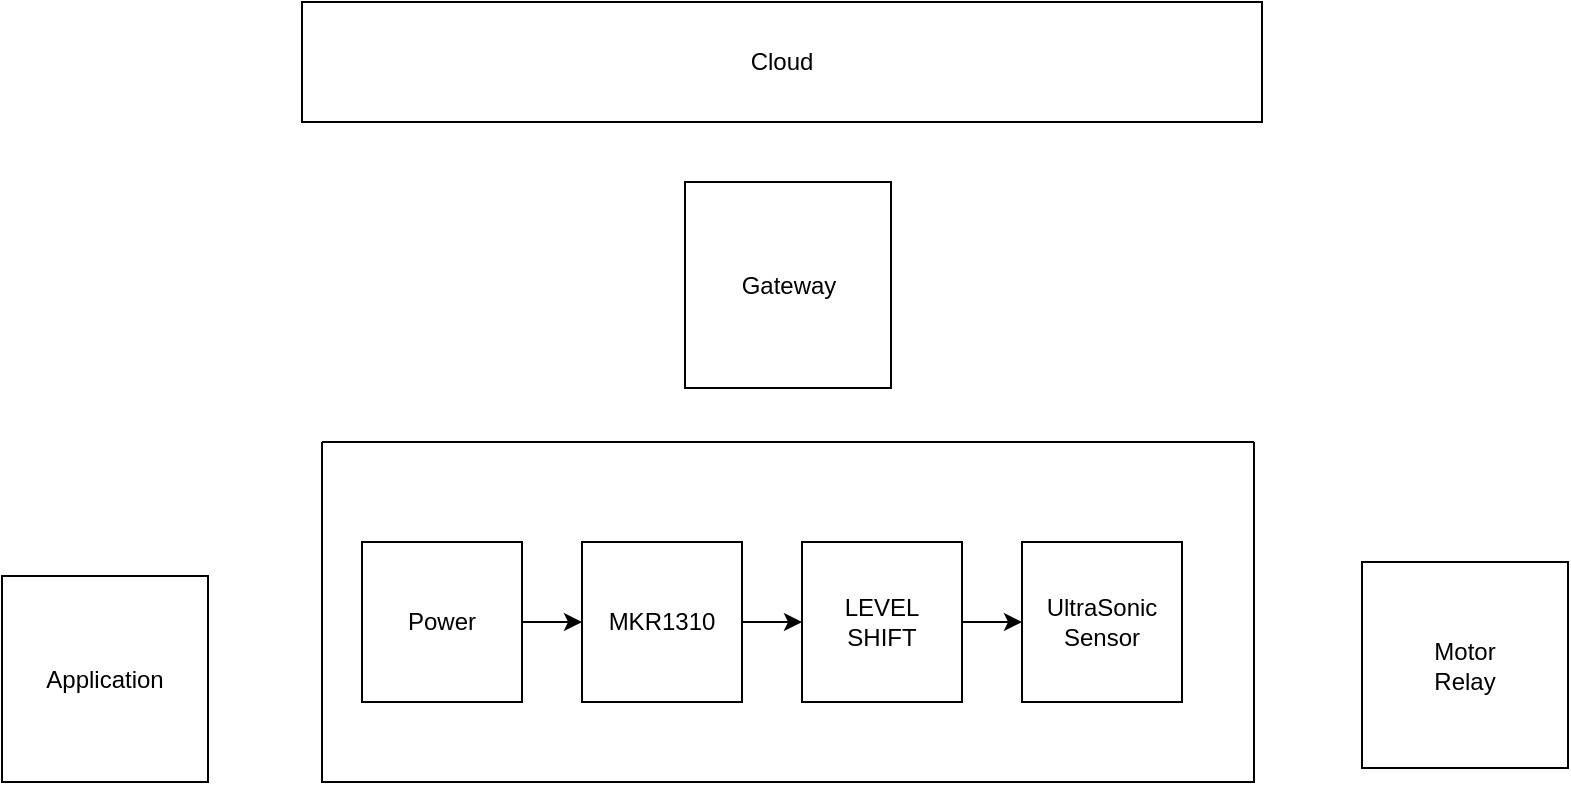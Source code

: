 <mxfile version="25.0.3">
  <diagram name="Page-1" id="Wq7MOc8dj08yNdRh3f31">
    <mxGraphModel dx="1058" dy="592" grid="1" gridSize="10" guides="1" tooltips="1" connect="1" arrows="1" fold="1" page="1" pageScale="1" pageWidth="850" pageHeight="1100" math="0" shadow="0">
      <root>
        <mxCell id="0" />
        <mxCell id="1" parent="0" />
        <mxCell id="A4NV4GKSswzCM_kaXUeC-9" value="" style="group" vertex="1" connectable="0" parent="1">
          <mxGeometry x="210" y="720" width="466" height="170" as="geometry" />
        </mxCell>
        <mxCell id="A4NV4GKSswzCM_kaXUeC-2" value="LEVEL&lt;div&gt;SHIFT&lt;/div&gt;" style="whiteSpace=wrap;html=1;aspect=fixed;" vertex="1" parent="A4NV4GKSswzCM_kaXUeC-9">
          <mxGeometry x="240" y="50" width="80" height="80" as="geometry" />
        </mxCell>
        <mxCell id="A4NV4GKSswzCM_kaXUeC-3" value="UltraSonic&lt;div&gt;Sensor&lt;/div&gt;" style="whiteSpace=wrap;html=1;aspect=fixed;" vertex="1" parent="A4NV4GKSswzCM_kaXUeC-9">
          <mxGeometry x="350" y="50" width="80" height="80" as="geometry" />
        </mxCell>
        <mxCell id="A4NV4GKSswzCM_kaXUeC-4" value="Power" style="whiteSpace=wrap;html=1;aspect=fixed;" vertex="1" parent="A4NV4GKSswzCM_kaXUeC-9">
          <mxGeometry x="20" y="50" width="80" height="80" as="geometry" />
        </mxCell>
        <mxCell id="A4NV4GKSswzCM_kaXUeC-7" value="" style="edgeStyle=orthogonalEdgeStyle;rounded=0;orthogonalLoop=1;jettySize=auto;html=1;" edge="1" parent="A4NV4GKSswzCM_kaXUeC-9" source="A4NV4GKSswzCM_kaXUeC-2" target="A4NV4GKSswzCM_kaXUeC-3">
          <mxGeometry relative="1" as="geometry" />
        </mxCell>
        <mxCell id="A4NV4GKSswzCM_kaXUeC-8" value="" style="swimlane;startSize=0;" vertex="1" parent="A4NV4GKSswzCM_kaXUeC-9">
          <mxGeometry width="466" height="170" as="geometry" />
        </mxCell>
        <mxCell id="A4NV4GKSswzCM_kaXUeC-1" value="MKR1310" style="whiteSpace=wrap;html=1;aspect=fixed;" vertex="1" parent="A4NV4GKSswzCM_kaXUeC-8">
          <mxGeometry x="130" y="50" width="80" height="80" as="geometry" />
        </mxCell>
        <mxCell id="A4NV4GKSswzCM_kaXUeC-5" value="" style="edgeStyle=orthogonalEdgeStyle;rounded=0;orthogonalLoop=1;jettySize=auto;html=1;" edge="1" parent="A4NV4GKSswzCM_kaXUeC-9" source="A4NV4GKSswzCM_kaXUeC-4" target="A4NV4GKSswzCM_kaXUeC-1">
          <mxGeometry relative="1" as="geometry" />
        </mxCell>
        <mxCell id="A4NV4GKSswzCM_kaXUeC-6" value="" style="edgeStyle=orthogonalEdgeStyle;rounded=0;orthogonalLoop=1;jettySize=auto;html=1;" edge="1" parent="A4NV4GKSswzCM_kaXUeC-9" source="A4NV4GKSswzCM_kaXUeC-1" target="A4NV4GKSswzCM_kaXUeC-2">
          <mxGeometry relative="1" as="geometry" />
        </mxCell>
        <mxCell id="A4NV4GKSswzCM_kaXUeC-16" value="Gateway" style="whiteSpace=wrap;html=1;aspect=fixed;" vertex="1" parent="1">
          <mxGeometry x="391.5" y="590" width="103" height="103" as="geometry" />
        </mxCell>
        <mxCell id="A4NV4GKSswzCM_kaXUeC-18" value="Cloud" style="rounded=0;whiteSpace=wrap;html=1;" vertex="1" parent="1">
          <mxGeometry x="200" y="500" width="480" height="60" as="geometry" />
        </mxCell>
        <mxCell id="A4NV4GKSswzCM_kaXUeC-19" value="Application" style="whiteSpace=wrap;html=1;aspect=fixed;" vertex="1" parent="1">
          <mxGeometry x="50" y="787" width="103" height="103" as="geometry" />
        </mxCell>
        <mxCell id="A4NV4GKSswzCM_kaXUeC-20" value="Motor&lt;div&gt;Relay&lt;/div&gt;" style="whiteSpace=wrap;html=1;aspect=fixed;" vertex="1" parent="1">
          <mxGeometry x="730" y="780" width="103" height="103" as="geometry" />
        </mxCell>
      </root>
    </mxGraphModel>
  </diagram>
</mxfile>
